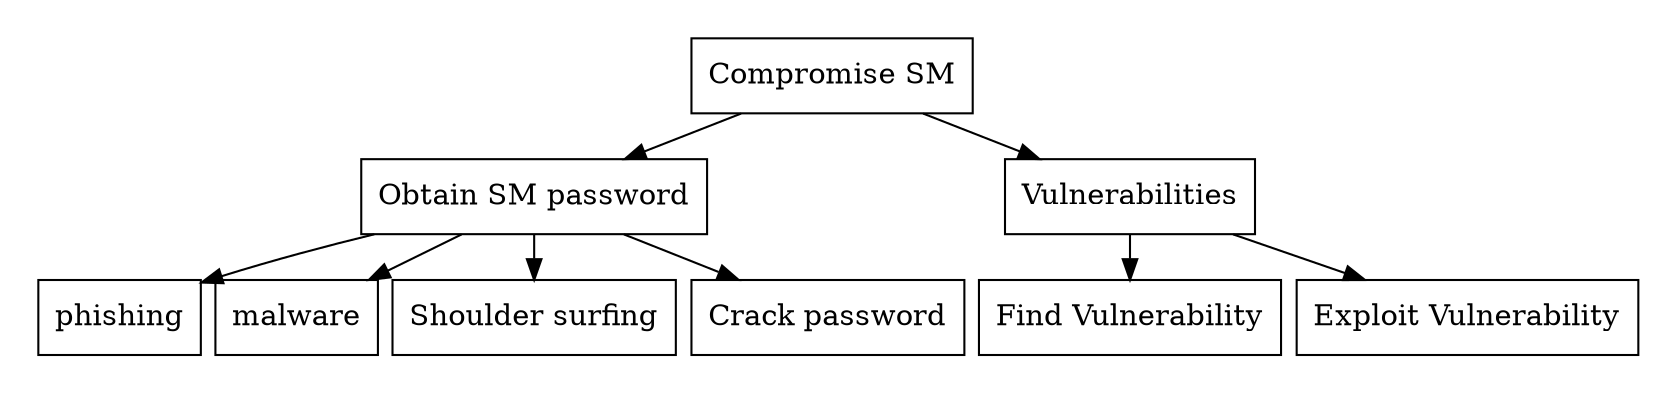 digraph G {

 graph[ center=true, margin=0.2, nodesep=0.1, ranksep=0.3]
 node[ shape=rectangle]


compromiseSM[label="Compromise SM"];


obtainPassword[label="Obtain SM password", shape=OR];
compromiseSM[shape=OR];
compromiseSM -> obtainPassword;
obtainPassword -> phishing;
obtainPassword -> malware;
shoulderSurfing[label="Shoulder surfing"];
obtainPassword -> shoulderSurfing;
crackPassword[label="Crack password"];
obtainPassword -> crackPassword;

exploitVulnerability[shape=AND];
exploitVulnerability[label="Vulnerabilities"];
compromiseSM -> exploitVulnerability;
findVuln[label="Find Vulnerability"];
exploitVuln[label="Exploit Vulnerability"];
exploitVulnerability -> findVuln;
exploitVulnerability -> exploitVuln;

}